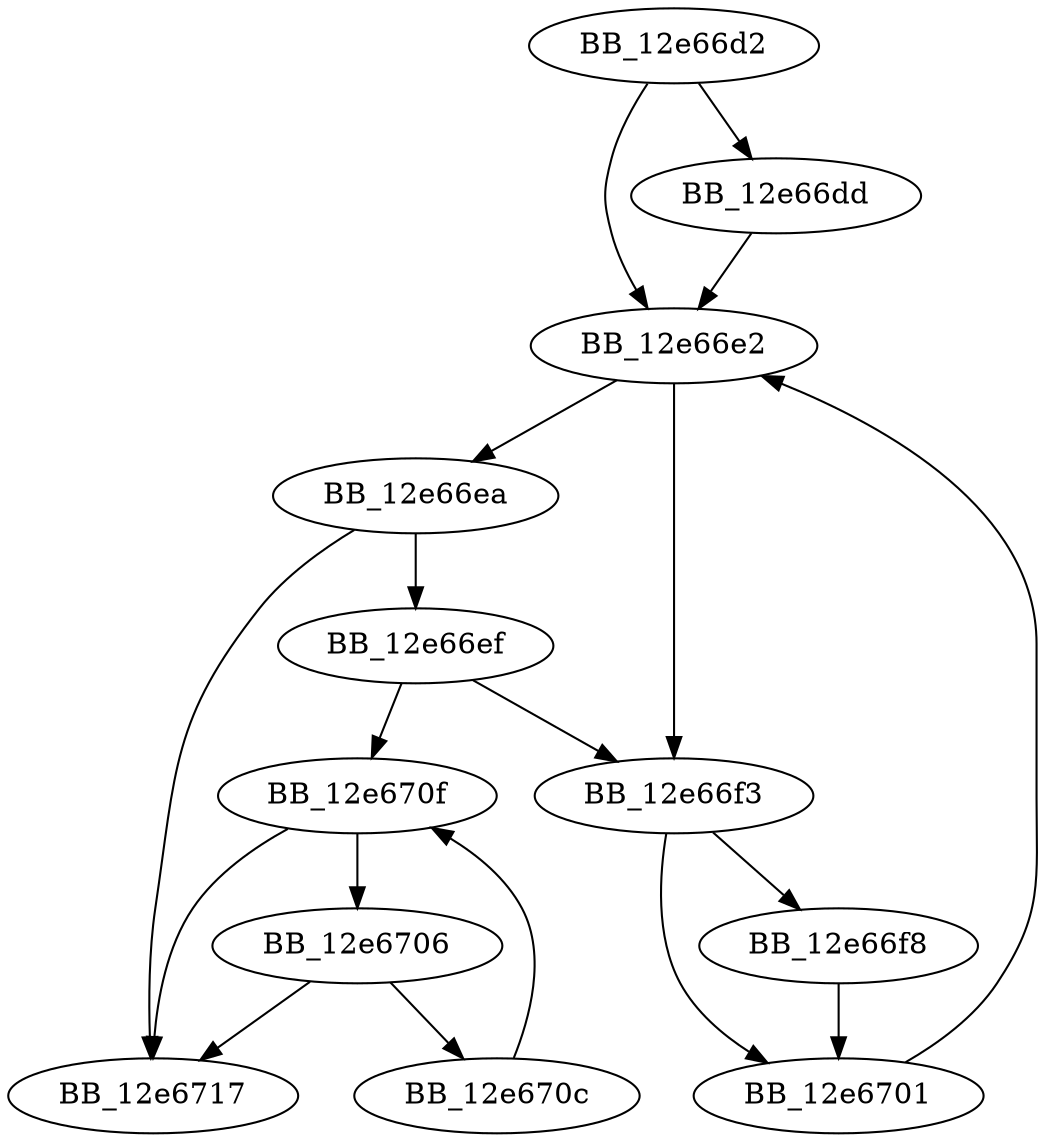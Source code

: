 DiGraph __wwincmdln{
BB_12e66d2->BB_12e66dd
BB_12e66d2->BB_12e66e2
BB_12e66dd->BB_12e66e2
BB_12e66e2->BB_12e66ea
BB_12e66e2->BB_12e66f3
BB_12e66ea->BB_12e66ef
BB_12e66ea->BB_12e6717
BB_12e66ef->BB_12e66f3
BB_12e66ef->BB_12e670f
BB_12e66f3->BB_12e66f8
BB_12e66f3->BB_12e6701
BB_12e66f8->BB_12e6701
BB_12e6701->BB_12e66e2
BB_12e6706->BB_12e670c
BB_12e6706->BB_12e6717
BB_12e670c->BB_12e670f
BB_12e670f->BB_12e6706
BB_12e670f->BB_12e6717
}
